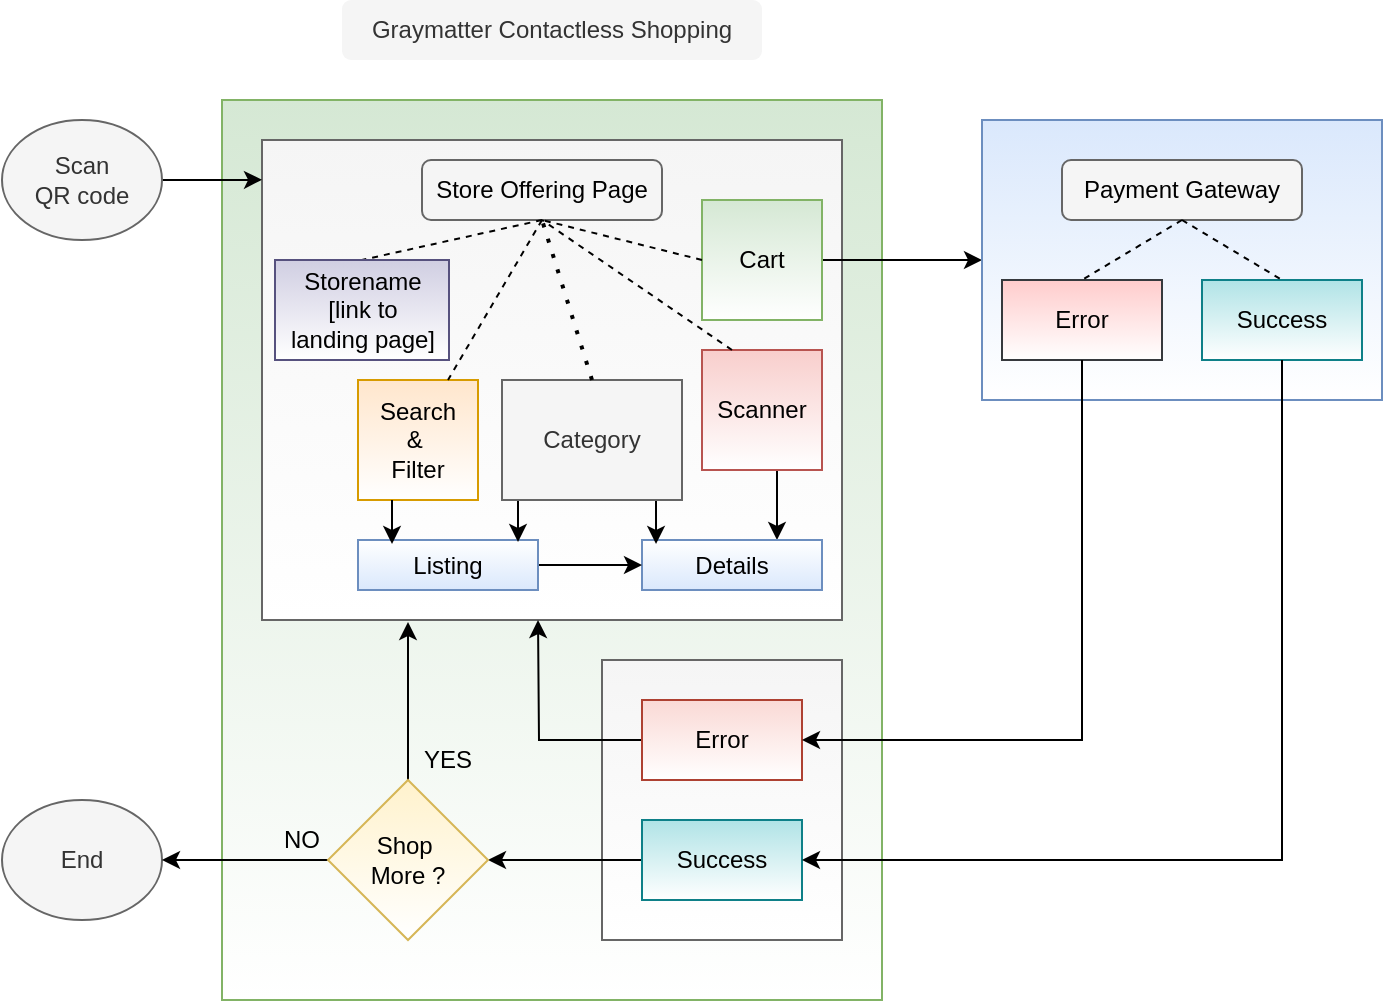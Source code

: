 <mxfile version="13.9.7" type="device"><diagram id="h7sX-R4jC9Zor8CvXW8j" name="Page-1"><mxGraphModel dx="868" dy="1560" grid="1" gridSize="10" guides="1" tooltips="1" connect="1" arrows="1" fold="1" page="1" pageScale="1" pageWidth="850" pageHeight="1100" math="0" shadow="0"><root><mxCell id="0"/><mxCell id="1" parent="0"/><mxCell id="7EoybJZlxKtSbYwjfNZF-48" value="" style="rounded=0;whiteSpace=wrap;html=1;fillColor=#d5e8d4;strokeColor=#82b366;gradientColor=#ffffff;" vertex="1" parent="1"><mxGeometry x="140" y="-40" width="330" height="450" as="geometry"/></mxCell><mxCell id="7EoybJZlxKtSbYwjfNZF-8" value="" style="rounded=0;whiteSpace=wrap;html=1;fillColor=#f5f5f5;strokeColor=#666666;fontColor=#333333;gradientColor=#ffffff;" vertex="1" parent="1"><mxGeometry x="160" y="-20" width="290" height="240" as="geometry"/></mxCell><mxCell id="7EoybJZlxKtSbYwjfNZF-54" style="edgeStyle=orthogonalEdgeStyle;rounded=0;orthogonalLoop=1;jettySize=auto;html=1;exitX=1;exitY=0.5;exitDx=0;exitDy=0;entryX=0;entryY=0.083;entryDx=0;entryDy=0;entryPerimeter=0;" edge="1" parent="1" source="7EoybJZlxKtSbYwjfNZF-1" target="7EoybJZlxKtSbYwjfNZF-8"><mxGeometry relative="1" as="geometry"/></mxCell><mxCell id="7EoybJZlxKtSbYwjfNZF-1" value="Scan &lt;br&gt;QR code" style="ellipse;whiteSpace=wrap;html=1;fillColor=#f5f5f5;strokeColor=#666666;fontColor=#333333;" vertex="1" parent="1"><mxGeometry x="30" y="-30" width="80" height="60" as="geometry"/></mxCell><mxCell id="7EoybJZlxKtSbYwjfNZF-5" value="Store Offering Page" style="rounded=1;whiteSpace=wrap;html=1;fillColor=#f5f5f5;strokeColor=#666666;" vertex="1" parent="1"><mxGeometry x="240" y="-10" width="120" height="30" as="geometry"/></mxCell><mxCell id="7EoybJZlxKtSbYwjfNZF-69" style="edgeStyle=orthogonalEdgeStyle;rounded=0;orthogonalLoop=1;jettySize=auto;html=1;exitX=0.5;exitY=1;exitDx=0;exitDy=0;entryX=0.75;entryY=0;entryDx=0;entryDy=0;" edge="1" parent="1" source="7EoybJZlxKtSbYwjfNZF-6" target="7EoybJZlxKtSbYwjfNZF-52"><mxGeometry relative="1" as="geometry"/></mxCell><mxCell id="7EoybJZlxKtSbYwjfNZF-6" value="Scanner" style="whiteSpace=wrap;html=1;aspect=fixed;fillColor=#f8cecc;strokeColor=#b85450;gradientColor=#ffffff;" vertex="1" parent="1"><mxGeometry x="380" y="85" width="60" height="60" as="geometry"/></mxCell><mxCell id="7EoybJZlxKtSbYwjfNZF-19" style="edgeStyle=orthogonalEdgeStyle;rounded=0;orthogonalLoop=1;jettySize=auto;html=1;exitX=1;exitY=0.5;exitDx=0;exitDy=0;entryX=0;entryY=0.5;entryDx=0;entryDy=0;" edge="1" parent="1" source="7EoybJZlxKtSbYwjfNZF-7" target="7EoybJZlxKtSbYwjfNZF-16"><mxGeometry relative="1" as="geometry"/></mxCell><mxCell id="7EoybJZlxKtSbYwjfNZF-7" value="Cart" style="whiteSpace=wrap;html=1;aspect=fixed;strokeColor=#82b366;fillColor=#d5e8d4;gradientColor=#ffffff;" vertex="1" parent="1"><mxGeometry x="380" y="10" width="60" height="60" as="geometry"/></mxCell><mxCell id="7EoybJZlxKtSbYwjfNZF-9" value="Search&lt;br&gt;&amp;amp;&amp;nbsp;&lt;br&gt;Filter" style="whiteSpace=wrap;html=1;aspect=fixed;fillColor=#ffe6cc;strokeColor=#d79b00;gradientColor=#ffffff;" vertex="1" parent="1"><mxGeometry x="208" y="100" width="60" height="60" as="geometry"/></mxCell><mxCell id="7EoybJZlxKtSbYwjfNZF-10" value="" style="endArrow=none;dashed=1;html=1;exitX=0.5;exitY=1;exitDx=0;exitDy=0;entryX=0.5;entryY=0;entryDx=0;entryDy=0;" edge="1" parent="1" source="7EoybJZlxKtSbYwjfNZF-5" target="7EoybJZlxKtSbYwjfNZF-55"><mxGeometry width="50" height="50" relative="1" as="geometry"><mxPoint x="400" y="220" as="sourcePoint"/><mxPoint x="210" y="50" as="targetPoint"/></mxGeometry></mxCell><mxCell id="7EoybJZlxKtSbYwjfNZF-12" value="" style="endArrow=none;dashed=1;html=1;exitX=0.25;exitY=0;exitDx=0;exitDy=0;entryX=0.5;entryY=1;entryDx=0;entryDy=0;" edge="1" parent="1" source="7EoybJZlxKtSbYwjfNZF-6" target="7EoybJZlxKtSbYwjfNZF-5"><mxGeometry width="50" height="50" relative="1" as="geometry"><mxPoint x="400" y="220" as="sourcePoint"/><mxPoint x="530" y="220" as="targetPoint"/></mxGeometry></mxCell><mxCell id="7EoybJZlxKtSbYwjfNZF-14" value="" style="endArrow=none;dashed=1;html=1;exitX=0.5;exitY=1;exitDx=0;exitDy=0;entryX=0.75;entryY=0;entryDx=0;entryDy=0;" edge="1" parent="1" source="7EoybJZlxKtSbYwjfNZF-5" target="7EoybJZlxKtSbYwjfNZF-9"><mxGeometry width="50" height="50" relative="1" as="geometry"><mxPoint x="320" y="300" as="sourcePoint"/><mxPoint x="370" y="250" as="targetPoint"/></mxGeometry></mxCell><mxCell id="7EoybJZlxKtSbYwjfNZF-16" value="" style="rounded=0;whiteSpace=wrap;html=1;fillColor=#dae8fc;strokeColor=#6c8ebf;gradientColor=#ffffff;" vertex="1" parent="1"><mxGeometry x="520" y="-30" width="200" height="140" as="geometry"/></mxCell><mxCell id="7EoybJZlxKtSbYwjfNZF-17" value="Payment Gateway" style="rounded=1;whiteSpace=wrap;html=1;fillColor=#f5f5f5;strokeColor=#666666;" vertex="1" parent="1"><mxGeometry x="560" y="-10" width="120" height="30" as="geometry"/></mxCell><mxCell id="7EoybJZlxKtSbYwjfNZF-21" value="Success" style="rounded=0;whiteSpace=wrap;html=1;fillColor=#b0e3e6;strokeColor=#0e8088;gradientColor=#ffffff;" vertex="1" parent="1"><mxGeometry x="630" y="50" width="80" height="40" as="geometry"/></mxCell><mxCell id="7EoybJZlxKtSbYwjfNZF-22" value="Error" style="rounded=0;whiteSpace=wrap;html=1;fillColor=#ffcccc;strokeColor=#36393d;gradientColor=#ffffff;" vertex="1" parent="1"><mxGeometry x="530" y="50" width="80" height="40" as="geometry"/></mxCell><mxCell id="7EoybJZlxKtSbYwjfNZF-23" value="" style="endArrow=none;dashed=1;html=1;exitX=0.5;exitY=1;exitDx=0;exitDy=0;entryX=0.5;entryY=0;entryDx=0;entryDy=0;" edge="1" parent="1" source="7EoybJZlxKtSbYwjfNZF-17" target="7EoybJZlxKtSbYwjfNZF-21"><mxGeometry width="50" height="50" relative="1" as="geometry"><mxPoint x="560" y="230" as="sourcePoint"/><mxPoint x="610" y="180" as="targetPoint"/></mxGeometry></mxCell><mxCell id="7EoybJZlxKtSbYwjfNZF-24" value="" style="endArrow=none;dashed=1;html=1;exitX=0.5;exitY=1;exitDx=0;exitDy=0;entryX=0.5;entryY=0;entryDx=0;entryDy=0;" edge="1" parent="1" source="7EoybJZlxKtSbYwjfNZF-17" target="7EoybJZlxKtSbYwjfNZF-22"><mxGeometry width="50" height="50" relative="1" as="geometry"><mxPoint x="480" y="240" as="sourcePoint"/><mxPoint x="530" y="190" as="targetPoint"/></mxGeometry></mxCell><mxCell id="7EoybJZlxKtSbYwjfNZF-25" value="" style="rounded=0;whiteSpace=wrap;html=1;fillColor=#f5f5f5;strokeColor=#666666;fontColor=#333333;gradientColor=#ffffff;" vertex="1" parent="1"><mxGeometry x="330" y="240" width="120" height="140" as="geometry"/></mxCell><mxCell id="7EoybJZlxKtSbYwjfNZF-35" style="edgeStyle=orthogonalEdgeStyle;rounded=0;orthogonalLoop=1;jettySize=auto;html=1;exitX=0;exitY=0.5;exitDx=0;exitDy=0;entryX=1;entryY=0.5;entryDx=0;entryDy=0;" edge="1" parent="1" source="7EoybJZlxKtSbYwjfNZF-27" target="7EoybJZlxKtSbYwjfNZF-36"><mxGeometry relative="1" as="geometry"><mxPoint x="280" y="340" as="targetPoint"/></mxGeometry></mxCell><mxCell id="7EoybJZlxKtSbYwjfNZF-27" value="Success" style="rounded=0;whiteSpace=wrap;html=1;fillColor=#b0e3e6;strokeColor=#0e8088;gradientColor=#ffffff;" vertex="1" parent="1"><mxGeometry x="350" y="320" width="80" height="40" as="geometry"/></mxCell><mxCell id="7EoybJZlxKtSbYwjfNZF-32" style="edgeStyle=orthogonalEdgeStyle;rounded=0;orthogonalLoop=1;jettySize=auto;html=1;exitX=0;exitY=0.5;exitDx=0;exitDy=0;" edge="1" parent="1" source="7EoybJZlxKtSbYwjfNZF-28"><mxGeometry relative="1" as="geometry"><mxPoint x="298" y="220" as="targetPoint"/></mxGeometry></mxCell><mxCell id="7EoybJZlxKtSbYwjfNZF-28" value="Error" style="rounded=0;whiteSpace=wrap;html=1;fillColor=#fad9d5;strokeColor=#ae4132;gradientColor=#ffffff;" vertex="1" parent="1"><mxGeometry x="350" y="260" width="80" height="40" as="geometry"/></mxCell><mxCell id="7EoybJZlxKtSbYwjfNZF-29" style="edgeStyle=orthogonalEdgeStyle;rounded=0;orthogonalLoop=1;jettySize=auto;html=1;exitX=0.5;exitY=1;exitDx=0;exitDy=0;entryX=1;entryY=0.5;entryDx=0;entryDy=0;" edge="1" parent="1" source="7EoybJZlxKtSbYwjfNZF-21" target="7EoybJZlxKtSbYwjfNZF-27"><mxGeometry relative="1" as="geometry"><mxPoint x="480" y="290" as="targetPoint"/></mxGeometry></mxCell><mxCell id="7EoybJZlxKtSbYwjfNZF-30" style="edgeStyle=orthogonalEdgeStyle;rounded=0;orthogonalLoop=1;jettySize=auto;html=1;exitX=0.5;exitY=1;exitDx=0;exitDy=0;entryX=1;entryY=0.5;entryDx=0;entryDy=0;" edge="1" parent="1" source="7EoybJZlxKtSbYwjfNZF-22" target="7EoybJZlxKtSbYwjfNZF-28"><mxGeometry relative="1" as="geometry"><mxPoint x="490" y="350" as="targetPoint"/></mxGeometry></mxCell><mxCell id="7EoybJZlxKtSbYwjfNZF-34" value="End" style="ellipse;whiteSpace=wrap;html=1;fillColor=#f5f5f5;strokeColor=#666666;fontColor=#333333;" vertex="1" parent="1"><mxGeometry x="30" y="310" width="80" height="60" as="geometry"/></mxCell><mxCell id="7EoybJZlxKtSbYwjfNZF-37" value="" style="edgeStyle=orthogonalEdgeStyle;rounded=0;orthogonalLoop=1;jettySize=auto;html=1;" edge="1" parent="1" source="7EoybJZlxKtSbYwjfNZF-36" target="7EoybJZlxKtSbYwjfNZF-34"><mxGeometry relative="1" as="geometry"/></mxCell><mxCell id="7EoybJZlxKtSbYwjfNZF-45" style="edgeStyle=orthogonalEdgeStyle;rounded=0;orthogonalLoop=1;jettySize=auto;html=1;exitX=0.5;exitY=0;exitDx=0;exitDy=0;" edge="1" parent="1" source="7EoybJZlxKtSbYwjfNZF-36"><mxGeometry relative="1" as="geometry"><mxPoint x="233" y="221" as="targetPoint"/><mxPoint x="233" y="291" as="sourcePoint"/></mxGeometry></mxCell><mxCell id="7EoybJZlxKtSbYwjfNZF-36" value="Shop&amp;nbsp;&lt;br&gt;More ?" style="rhombus;whiteSpace=wrap;html=1;fillColor=#fff2cc;strokeColor=#d6b656;gradientColor=#ffffff;" vertex="1" parent="1"><mxGeometry x="193" y="300" width="80" height="80" as="geometry"/></mxCell><mxCell id="7EoybJZlxKtSbYwjfNZF-38" value="YES" style="text;html=1;strokeColor=none;fillColor=none;align=center;verticalAlign=middle;whiteSpace=wrap;rounded=0;" vertex="1" parent="1"><mxGeometry x="233" y="280" width="40" height="20" as="geometry"/></mxCell><mxCell id="7EoybJZlxKtSbYwjfNZF-40" value="NO" style="text;html=1;strokeColor=none;fillColor=none;align=center;verticalAlign=middle;whiteSpace=wrap;rounded=0;" vertex="1" parent="1"><mxGeometry x="160" y="320" width="40" height="20" as="geometry"/></mxCell><mxCell id="7EoybJZlxKtSbYwjfNZF-49" value="Graymatter Contactless Shopping" style="rounded=1;whiteSpace=wrap;html=1;fillColor=#f5f5f5;fontColor=#333333;strokeColor=none;" vertex="1" parent="1"><mxGeometry x="200" y="-90" width="210" height="30" as="geometry"/></mxCell><mxCell id="7EoybJZlxKtSbYwjfNZF-52" value="Details" style="rounded=0;whiteSpace=wrap;html=1;fillColor=#dae8fc;strokeColor=#6c8ebf;gradientColor=#ffffff;gradientDirection=north;" vertex="1" parent="1"><mxGeometry x="350" y="180" width="90" height="25" as="geometry"/></mxCell><mxCell id="7EoybJZlxKtSbYwjfNZF-68" value="" style="edgeStyle=orthogonalEdgeStyle;rounded=0;orthogonalLoop=1;jettySize=auto;html=1;" edge="1" parent="1" source="7EoybJZlxKtSbYwjfNZF-53" target="7EoybJZlxKtSbYwjfNZF-52"><mxGeometry relative="1" as="geometry"/></mxCell><mxCell id="7EoybJZlxKtSbYwjfNZF-53" value="Listing" style="rounded=0;whiteSpace=wrap;html=1;fillColor=#dae8fc;strokeColor=#6c8ebf;gradientColor=#ffffff;gradientDirection=north;" vertex="1" parent="1"><mxGeometry x="208" y="180" width="90" height="25" as="geometry"/></mxCell><mxCell id="7EoybJZlxKtSbYwjfNZF-55" value="Storename&lt;br&gt;[link to &lt;br&gt;landing page]" style="rounded=0;whiteSpace=wrap;html=1;fillColor=#d0cee2;strokeColor=#56517e;gradientColor=#ffffff;" vertex="1" parent="1"><mxGeometry x="166.5" y="40" width="87" height="50" as="geometry"/></mxCell><mxCell id="7EoybJZlxKtSbYwjfNZF-13" value="" style="endArrow=none;dashed=1;html=1;entryX=0.5;entryY=1;entryDx=0;entryDy=0;exitX=0;exitY=0.5;exitDx=0;exitDy=0;" edge="1" parent="1" source="7EoybJZlxKtSbYwjfNZF-7" target="7EoybJZlxKtSbYwjfNZF-5"><mxGeometry width="50" height="50" relative="1" as="geometry"><mxPoint x="430" y="340" as="sourcePoint"/><mxPoint x="480" y="290" as="targetPoint"/></mxGeometry></mxCell><mxCell id="7EoybJZlxKtSbYwjfNZF-74" style="edgeStyle=orthogonalEdgeStyle;rounded=0;orthogonalLoop=1;jettySize=auto;html=1;exitX=0.25;exitY=1;exitDx=0;exitDy=0;entryX=0.889;entryY=0.04;entryDx=0;entryDy=0;entryPerimeter=0;" edge="1" parent="1" source="7EoybJZlxKtSbYwjfNZF-64" target="7EoybJZlxKtSbYwjfNZF-53"><mxGeometry relative="1" as="geometry"/></mxCell><mxCell id="7EoybJZlxKtSbYwjfNZF-75" style="edgeStyle=orthogonalEdgeStyle;rounded=0;orthogonalLoop=1;jettySize=auto;html=1;exitX=0.75;exitY=1;exitDx=0;exitDy=0;entryX=0.078;entryY=0.08;entryDx=0;entryDy=0;entryPerimeter=0;" edge="1" parent="1" source="7EoybJZlxKtSbYwjfNZF-64" target="7EoybJZlxKtSbYwjfNZF-52"><mxGeometry relative="1" as="geometry"/></mxCell><mxCell id="7EoybJZlxKtSbYwjfNZF-64" value="Category" style="rounded=0;whiteSpace=wrap;html=1;fillColor=#f5f5f5;strokeColor=#666666;fontColor=#333333;" vertex="1" parent="1"><mxGeometry x="280" y="100" width="90" height="60" as="geometry"/></mxCell><mxCell id="7EoybJZlxKtSbYwjfNZF-65" value="" style="endArrow=none;dashed=1;html=1;dashPattern=1 3;strokeWidth=2;exitX=0.5;exitY=0;exitDx=0;exitDy=0;" edge="1" parent="1" source="7EoybJZlxKtSbYwjfNZF-64"><mxGeometry width="50" height="50" relative="1" as="geometry"><mxPoint x="50" y="160" as="sourcePoint"/><mxPoint x="300" y="20" as="targetPoint"/></mxGeometry></mxCell><mxCell id="7EoybJZlxKtSbYwjfNZF-73" value="" style="endArrow=classic;html=1;entryX=0.189;entryY=0.08;entryDx=0;entryDy=0;entryPerimeter=0;" edge="1" parent="1" target="7EoybJZlxKtSbYwjfNZF-53"><mxGeometry width="50" height="50" relative="1" as="geometry"><mxPoint x="225" y="160" as="sourcePoint"/><mxPoint x="50" y="190" as="targetPoint"/></mxGeometry></mxCell></root></mxGraphModel></diagram></mxfile>